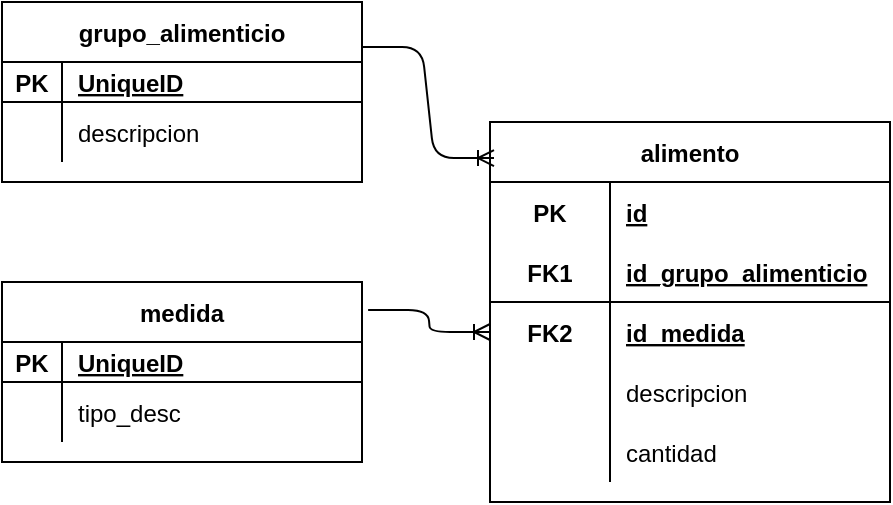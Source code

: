 <mxfile version="13.9.6" type="github"><diagram id="6IzjtvzXgsrgbel1f62t" name="Page-1"><mxGraphModel dx="448" dy="783" grid="1" gridSize="10" guides="1" tooltips="1" connect="1" arrows="1" fold="1" page="1" pageScale="1" pageWidth="827" pageHeight="1169" math="0" shadow="0"><root><mxCell id="0"/><mxCell id="1" parent="0"/><object label="grupo_alimenticio" sadf="" id="mYK1eu6bTtnhTbU47JIT-1"><mxCell style="shape=table;startSize=30;container=1;collapsible=1;childLayout=tableLayout;fixedRows=1;rowLines=0;fontStyle=1;align=center;resizeLast=1;" vertex="1" parent="1"><mxGeometry x="70" y="60" width="180" height="90" as="geometry"/></mxCell></object><mxCell id="mYK1eu6bTtnhTbU47JIT-2" value="" style="shape=partialRectangle;collapsible=0;dropTarget=0;pointerEvents=0;fillColor=none;top=0;left=0;bottom=1;right=0;points=[[0,0.5],[1,0.5]];portConstraint=eastwest;" vertex="1" parent="mYK1eu6bTtnhTbU47JIT-1"><mxGeometry y="30" width="180" height="20" as="geometry"/></mxCell><mxCell id="mYK1eu6bTtnhTbU47JIT-3" value="PK" style="shape=partialRectangle;connectable=0;fillColor=none;top=0;left=0;bottom=0;right=0;fontStyle=1;overflow=hidden;" vertex="1" parent="mYK1eu6bTtnhTbU47JIT-2"><mxGeometry width="30" height="20" as="geometry"/></mxCell><mxCell id="mYK1eu6bTtnhTbU47JIT-4" value="UniqueID" style="shape=partialRectangle;connectable=0;fillColor=none;top=0;left=0;bottom=0;right=0;align=left;spacingLeft=6;fontStyle=5;overflow=hidden;" vertex="1" parent="mYK1eu6bTtnhTbU47JIT-2"><mxGeometry x="30" width="150" height="20" as="geometry"/></mxCell><mxCell id="mYK1eu6bTtnhTbU47JIT-5" value="" style="shape=partialRectangle;collapsible=0;dropTarget=0;pointerEvents=0;fillColor=none;top=0;left=0;bottom=0;right=0;points=[[0,0.5],[1,0.5]];portConstraint=eastwest;" vertex="1" parent="mYK1eu6bTtnhTbU47JIT-1"><mxGeometry y="50" width="180" height="30" as="geometry"/></mxCell><mxCell id="mYK1eu6bTtnhTbU47JIT-6" value="" style="shape=partialRectangle;connectable=0;fillColor=none;top=0;left=0;bottom=0;right=0;editable=1;overflow=hidden;" vertex="1" parent="mYK1eu6bTtnhTbU47JIT-5"><mxGeometry width="30" height="30" as="geometry"/></mxCell><mxCell id="mYK1eu6bTtnhTbU47JIT-7" value="descripcion" style="shape=partialRectangle;connectable=0;fillColor=none;top=0;left=0;bottom=0;right=0;align=left;spacingLeft=6;overflow=hidden;" vertex="1" parent="mYK1eu6bTtnhTbU47JIT-5"><mxGeometry x="30" width="150" height="30" as="geometry"/></mxCell><mxCell id="mYK1eu6bTtnhTbU47JIT-14" value="alimento" style="shape=table;startSize=30;container=1;collapsible=1;childLayout=tableLayout;fixedRows=1;rowLines=0;fontStyle=1;align=center;resizeLast=1;" vertex="1" parent="1"><mxGeometry x="314" y="120" width="200" height="190" as="geometry"/></mxCell><mxCell id="mYK1eu6bTtnhTbU47JIT-15" value="" style="shape=partialRectangle;collapsible=0;dropTarget=0;pointerEvents=0;fillColor=none;top=0;left=0;bottom=0;right=0;points=[[0,0.5],[1,0.5]];portConstraint=eastwest;" vertex="1" parent="mYK1eu6bTtnhTbU47JIT-14"><mxGeometry y="30" width="200" height="30" as="geometry"/></mxCell><mxCell id="mYK1eu6bTtnhTbU47JIT-16" value="PK" style="shape=partialRectangle;connectable=0;fillColor=none;top=0;left=0;bottom=0;right=0;fontStyle=1;overflow=hidden;" vertex="1" parent="mYK1eu6bTtnhTbU47JIT-15"><mxGeometry width="60" height="30" as="geometry"/></mxCell><mxCell id="mYK1eu6bTtnhTbU47JIT-17" value="id" style="shape=partialRectangle;connectable=0;fillColor=none;top=0;left=0;bottom=0;right=0;align=left;spacingLeft=6;fontStyle=5;overflow=hidden;" vertex="1" parent="mYK1eu6bTtnhTbU47JIT-15"><mxGeometry x="60" width="140" height="30" as="geometry"/></mxCell><mxCell id="mYK1eu6bTtnhTbU47JIT-18" value="" style="shape=partialRectangle;collapsible=0;dropTarget=0;pointerEvents=0;fillColor=none;top=0;left=0;bottom=1;right=0;points=[[0,0.5],[1,0.5]];portConstraint=eastwest;" vertex="1" parent="mYK1eu6bTtnhTbU47JIT-14"><mxGeometry y="60" width="200" height="30" as="geometry"/></mxCell><mxCell id="mYK1eu6bTtnhTbU47JIT-19" value="FK1" style="shape=partialRectangle;connectable=0;fillColor=none;top=0;left=0;bottom=0;right=0;fontStyle=1;overflow=hidden;" vertex="1" parent="mYK1eu6bTtnhTbU47JIT-18"><mxGeometry width="60" height="30" as="geometry"/></mxCell><mxCell id="mYK1eu6bTtnhTbU47JIT-20" value="id_grupo_alimenticio" style="shape=partialRectangle;connectable=0;fillColor=none;top=0;left=0;bottom=0;right=0;align=left;spacingLeft=6;fontStyle=5;overflow=hidden;" vertex="1" parent="mYK1eu6bTtnhTbU47JIT-18"><mxGeometry x="60" width="140" height="30" as="geometry"/></mxCell><mxCell id="mYK1eu6bTtnhTbU47JIT-37" value="" style="shape=partialRectangle;collapsible=0;dropTarget=0;pointerEvents=0;fillColor=none;top=0;left=0;bottom=0;right=0;points=[[0,0.5],[1,0.5]];portConstraint=eastwest;" vertex="1" parent="mYK1eu6bTtnhTbU47JIT-14"><mxGeometry y="90" width="200" height="30" as="geometry"/></mxCell><mxCell id="mYK1eu6bTtnhTbU47JIT-38" value="FK2" style="shape=partialRectangle;connectable=0;fillColor=none;top=0;left=0;bottom=0;right=0;fontStyle=1;overflow=hidden;" vertex="1" parent="mYK1eu6bTtnhTbU47JIT-37"><mxGeometry width="60" height="30" as="geometry"/></mxCell><mxCell id="mYK1eu6bTtnhTbU47JIT-39" value="id_medida" style="shape=partialRectangle;connectable=0;fillColor=none;top=0;left=0;bottom=0;right=0;align=left;spacingLeft=6;fontStyle=5;overflow=hidden;" vertex="1" parent="mYK1eu6bTtnhTbU47JIT-37"><mxGeometry x="60" width="140" height="30" as="geometry"/></mxCell><mxCell id="mYK1eu6bTtnhTbU47JIT-21" value="" style="shape=partialRectangle;collapsible=0;dropTarget=0;pointerEvents=0;fillColor=none;top=0;left=0;bottom=0;right=0;points=[[0,0.5],[1,0.5]];portConstraint=eastwest;" vertex="1" parent="mYK1eu6bTtnhTbU47JIT-14"><mxGeometry y="120" width="200" height="30" as="geometry"/></mxCell><mxCell id="mYK1eu6bTtnhTbU47JIT-22" value="" style="shape=partialRectangle;connectable=0;fillColor=none;top=0;left=0;bottom=0;right=0;editable=1;overflow=hidden;" vertex="1" parent="mYK1eu6bTtnhTbU47JIT-21"><mxGeometry width="60" height="30" as="geometry"/></mxCell><mxCell id="mYK1eu6bTtnhTbU47JIT-23" value="descripcion" style="shape=partialRectangle;connectable=0;fillColor=none;top=0;left=0;bottom=0;right=0;align=left;spacingLeft=6;overflow=hidden;" vertex="1" parent="mYK1eu6bTtnhTbU47JIT-21"><mxGeometry x="60" width="140" height="30" as="geometry"/></mxCell><mxCell id="mYK1eu6bTtnhTbU47JIT-24" value="" style="shape=partialRectangle;collapsible=0;dropTarget=0;pointerEvents=0;fillColor=none;top=0;left=0;bottom=0;right=0;points=[[0,0.5],[1,0.5]];portConstraint=eastwest;" vertex="1" parent="mYK1eu6bTtnhTbU47JIT-14"><mxGeometry y="150" width="200" height="30" as="geometry"/></mxCell><mxCell id="mYK1eu6bTtnhTbU47JIT-25" value="" style="shape=partialRectangle;connectable=0;fillColor=none;top=0;left=0;bottom=0;right=0;editable=1;overflow=hidden;" vertex="1" parent="mYK1eu6bTtnhTbU47JIT-24"><mxGeometry width="60" height="30" as="geometry"/></mxCell><mxCell id="mYK1eu6bTtnhTbU47JIT-26" value="cantidad" style="shape=partialRectangle;connectable=0;fillColor=none;top=0;left=0;bottom=0;right=0;align=left;spacingLeft=6;overflow=hidden;" vertex="1" parent="mYK1eu6bTtnhTbU47JIT-24"><mxGeometry x="60" width="140" height="30" as="geometry"/></mxCell><object label="medida" sadf="" id="mYK1eu6bTtnhTbU47JIT-43"><mxCell style="shape=table;startSize=30;container=1;collapsible=1;childLayout=tableLayout;fixedRows=1;rowLines=0;fontStyle=1;align=center;resizeLast=1;" vertex="1" parent="1"><mxGeometry x="70" y="200" width="180" height="90" as="geometry"/></mxCell></object><mxCell id="mYK1eu6bTtnhTbU47JIT-44" value="" style="shape=partialRectangle;collapsible=0;dropTarget=0;pointerEvents=0;fillColor=none;top=0;left=0;bottom=1;right=0;points=[[0,0.5],[1,0.5]];portConstraint=eastwest;" vertex="1" parent="mYK1eu6bTtnhTbU47JIT-43"><mxGeometry y="30" width="180" height="20" as="geometry"/></mxCell><mxCell id="mYK1eu6bTtnhTbU47JIT-45" value="PK" style="shape=partialRectangle;connectable=0;fillColor=none;top=0;left=0;bottom=0;right=0;fontStyle=1;overflow=hidden;" vertex="1" parent="mYK1eu6bTtnhTbU47JIT-44"><mxGeometry width="30" height="20" as="geometry"/></mxCell><mxCell id="mYK1eu6bTtnhTbU47JIT-46" value="UniqueID" style="shape=partialRectangle;connectable=0;fillColor=none;top=0;left=0;bottom=0;right=0;align=left;spacingLeft=6;fontStyle=5;overflow=hidden;" vertex="1" parent="mYK1eu6bTtnhTbU47JIT-44"><mxGeometry x="30" width="150" height="20" as="geometry"/></mxCell><mxCell id="mYK1eu6bTtnhTbU47JIT-47" value="" style="shape=partialRectangle;collapsible=0;dropTarget=0;pointerEvents=0;fillColor=none;top=0;left=0;bottom=0;right=0;points=[[0,0.5],[1,0.5]];portConstraint=eastwest;" vertex="1" parent="mYK1eu6bTtnhTbU47JIT-43"><mxGeometry y="50" width="180" height="30" as="geometry"/></mxCell><mxCell id="mYK1eu6bTtnhTbU47JIT-48" value="" style="shape=partialRectangle;connectable=0;fillColor=none;top=0;left=0;bottom=0;right=0;editable=1;overflow=hidden;" vertex="1" parent="mYK1eu6bTtnhTbU47JIT-47"><mxGeometry width="30" height="30" as="geometry"/></mxCell><mxCell id="mYK1eu6bTtnhTbU47JIT-49" value="tipo_desc" style="shape=partialRectangle;connectable=0;fillColor=none;top=0;left=0;bottom=0;right=0;align=left;spacingLeft=6;overflow=hidden;" vertex="1" parent="mYK1eu6bTtnhTbU47JIT-47"><mxGeometry x="30" width="150" height="30" as="geometry"/></mxCell><mxCell id="mYK1eu6bTtnhTbU47JIT-50" value="" style="edgeStyle=entityRelationEdgeStyle;fontSize=12;html=1;endArrow=ERoneToMany;exitX=1;exitY=0.25;exitDx=0;exitDy=0;entryX=0.01;entryY=0.095;entryDx=0;entryDy=0;entryPerimeter=0;" edge="1" parent="1" source="mYK1eu6bTtnhTbU47JIT-1" target="mYK1eu6bTtnhTbU47JIT-14"><mxGeometry width="100" height="100" relative="1" as="geometry"><mxPoint x="280" y="120" as="sourcePoint"/><mxPoint x="380" y="20" as="targetPoint"/></mxGeometry></mxCell><mxCell id="mYK1eu6bTtnhTbU47JIT-51" value="" style="edgeStyle=entityRelationEdgeStyle;fontSize=12;html=1;endArrow=ERoneToMany;entryX=0;entryY=0.5;entryDx=0;entryDy=0;exitX=1.017;exitY=0.156;exitDx=0;exitDy=0;exitPerimeter=0;" edge="1" parent="1" source="mYK1eu6bTtnhTbU47JIT-43" target="mYK1eu6bTtnhTbU47JIT-37"><mxGeometry width="100" height="100" relative="1" as="geometry"><mxPoint x="250" y="450" as="sourcePoint"/><mxPoint x="350" y="350" as="targetPoint"/></mxGeometry></mxCell></root></mxGraphModel></diagram></mxfile>